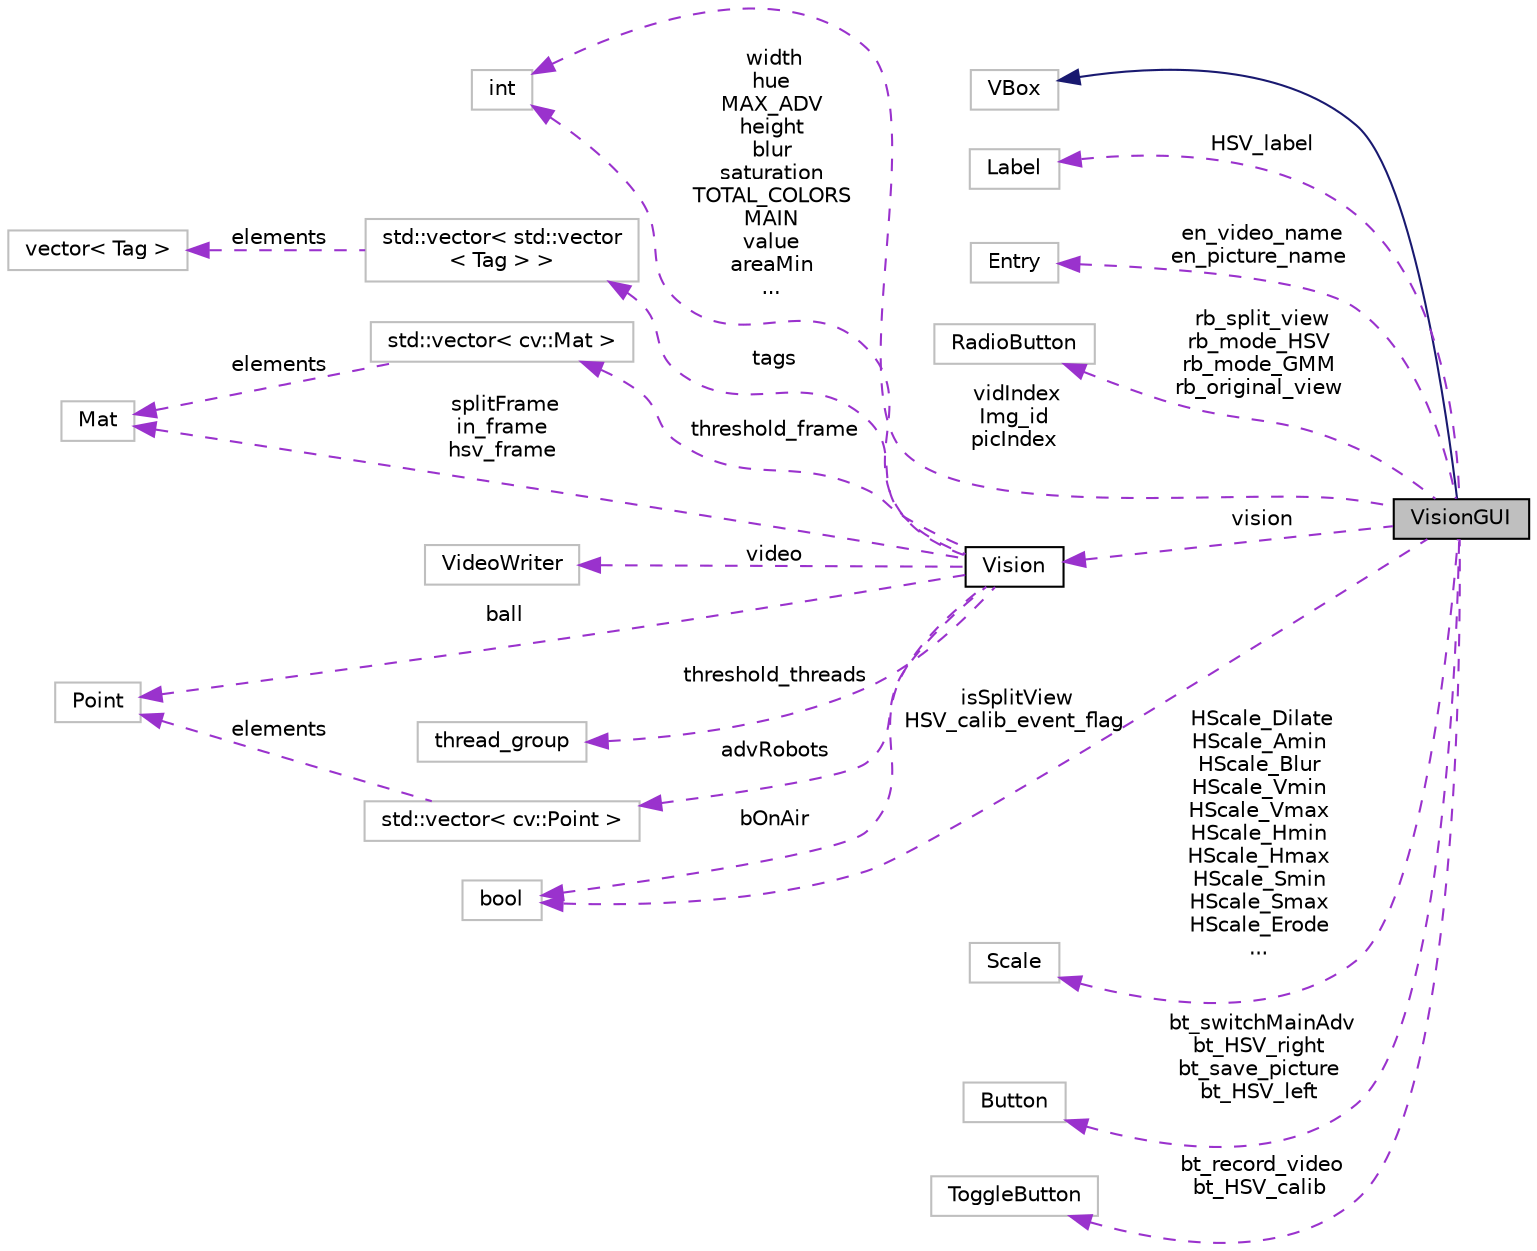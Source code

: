 digraph "VisionGUI"
{
 // INTERACTIVE_SVG=YES
  edge [fontname="Helvetica",fontsize="10",labelfontname="Helvetica",labelfontsize="10"];
  node [fontname="Helvetica",fontsize="10",shape=record];
  rankdir="LR";
  Node2 [label="VisionGUI",height=0.2,width=0.4,color="black", fillcolor="grey75", style="filled", fontcolor="black"];
  Node3 -> Node2 [dir="back",color="midnightblue",fontsize="10",style="solid",fontname="Helvetica"];
  Node3 [label="VBox",height=0.2,width=0.4,color="grey75", fillcolor="white", style="filled"];
  Node4 -> Node2 [dir="back",color="darkorchid3",fontsize="10",style="dashed",label=" HSV_label" ,fontname="Helvetica"];
  Node4 [label="Label",height=0.2,width=0.4,color="grey75", fillcolor="white", style="filled"];
  Node5 -> Node2 [dir="back",color="darkorchid3",fontsize="10",style="dashed",label=" en_video_name\nen_picture_name" ,fontname="Helvetica"];
  Node5 [label="Entry",height=0.2,width=0.4,color="grey75", fillcolor="white", style="filled"];
  Node6 -> Node2 [dir="back",color="darkorchid3",fontsize="10",style="dashed",label=" rb_split_view\nrb_mode_HSV\nrb_mode_GMM\nrb_original_view" ,fontname="Helvetica"];
  Node6 [label="RadioButton",height=0.2,width=0.4,color="grey75", fillcolor="white", style="filled"];
  Node7 -> Node2 [dir="back",color="darkorchid3",fontsize="10",style="dashed",label=" vision" ,fontname="Helvetica"];
  Node7 [label="Vision",height=0.2,width=0.4,color="black", fillcolor="white", style="filled",URL="$class_vision.html"];
  Node8 -> Node7 [dir="back",color="darkorchid3",fontsize="10",style="dashed",label=" ball" ,fontname="Helvetica"];
  Node8 [label="Point",height=0.2,width=0.4,color="grey75", fillcolor="white", style="filled"];
  Node9 -> Node7 [dir="back",color="darkorchid3",fontsize="10",style="dashed",label=" video" ,fontname="Helvetica"];
  Node9 [label="VideoWriter",height=0.2,width=0.4,color="grey75", fillcolor="white", style="filled"];
  Node10 -> Node7 [dir="back",color="darkorchid3",fontsize="10",style="dashed",label=" advRobots" ,fontname="Helvetica"];
  Node10 [label="std::vector\< cv::Point \>",height=0.2,width=0.4,color="grey75", fillcolor="white", style="filled"];
  Node8 -> Node10 [dir="back",color="darkorchid3",fontsize="10",style="dashed",label=" elements" ,fontname="Helvetica"];
  Node11 -> Node7 [dir="back",color="darkorchid3",fontsize="10",style="dashed",label=" threshold_threads" ,fontname="Helvetica"];
  Node11 [label="thread_group",height=0.2,width=0.4,color="grey75", fillcolor="white", style="filled"];
  Node12 -> Node7 [dir="back",color="darkorchid3",fontsize="10",style="dashed",label=" splitFrame\nin_frame\nhsv_frame" ,fontname="Helvetica"];
  Node12 [label="Mat",height=0.2,width=0.4,color="grey75", fillcolor="white", style="filled"];
  Node13 -> Node7 [dir="back",color="darkorchid3",fontsize="10",style="dashed",label=" width\nhue\nMAX_ADV\nheight\nblur\nsaturation\nTOTAL_COLORS\nMAIN\nvalue\nareaMin\n..." ,fontname="Helvetica"];
  Node13 [label="int",height=0.2,width=0.4,color="grey75", fillcolor="white", style="filled"];
  Node14 -> Node7 [dir="back",color="darkorchid3",fontsize="10",style="dashed",label=" bOnAir" ,fontname="Helvetica"];
  Node14 [label="bool",height=0.2,width=0.4,color="grey75", fillcolor="white", style="filled"];
  Node15 -> Node7 [dir="back",color="darkorchid3",fontsize="10",style="dashed",label=" tags" ,fontname="Helvetica"];
  Node15 [label="std::vector\< std::vector\l\< Tag \> \>",height=0.2,width=0.4,color="grey75", fillcolor="white", style="filled"];
  Node16 -> Node15 [dir="back",color="darkorchid3",fontsize="10",style="dashed",label=" elements" ,fontname="Helvetica"];
  Node16 [label="vector\< Tag \>",height=0.2,width=0.4,color="grey75", fillcolor="white", style="filled"];
  Node17 -> Node7 [dir="back",color="darkorchid3",fontsize="10",style="dashed",label=" threshold_frame" ,fontname="Helvetica"];
  Node17 [label="std::vector\< cv::Mat \>",height=0.2,width=0.4,color="grey75", fillcolor="white", style="filled"];
  Node12 -> Node17 [dir="back",color="darkorchid3",fontsize="10",style="dashed",label=" elements" ,fontname="Helvetica"];
  Node13 -> Node2 [dir="back",color="darkorchid3",fontsize="10",style="dashed",label=" vidIndex\nImg_id\npicIndex" ,fontname="Helvetica"];
  Node14 -> Node2 [dir="back",color="darkorchid3",fontsize="10",style="dashed",label=" isSplitView\nHSV_calib_event_flag" ,fontname="Helvetica"];
  Node18 -> Node2 [dir="back",color="darkorchid3",fontsize="10",style="dashed",label=" HScale_Dilate\nHScale_Amin\nHScale_Blur\nHScale_Vmin\nHScale_Vmax\nHScale_Hmin\nHScale_Hmax\nHScale_Smin\nHScale_Smax\nHScale_Erode\n..." ,fontname="Helvetica"];
  Node18 [label="Scale",height=0.2,width=0.4,color="grey75", fillcolor="white", style="filled"];
  Node19 -> Node2 [dir="back",color="darkorchid3",fontsize="10",style="dashed",label=" bt_switchMainAdv\nbt_HSV_right\nbt_save_picture\nbt_HSV_left" ,fontname="Helvetica"];
  Node19 [label="Button",height=0.2,width=0.4,color="grey75", fillcolor="white", style="filled"];
  Node20 -> Node2 [dir="back",color="darkorchid3",fontsize="10",style="dashed",label=" bt_record_video\nbt_HSV_calib" ,fontname="Helvetica"];
  Node20 [label="ToggleButton",height=0.2,width=0.4,color="grey75", fillcolor="white", style="filled"];
}
